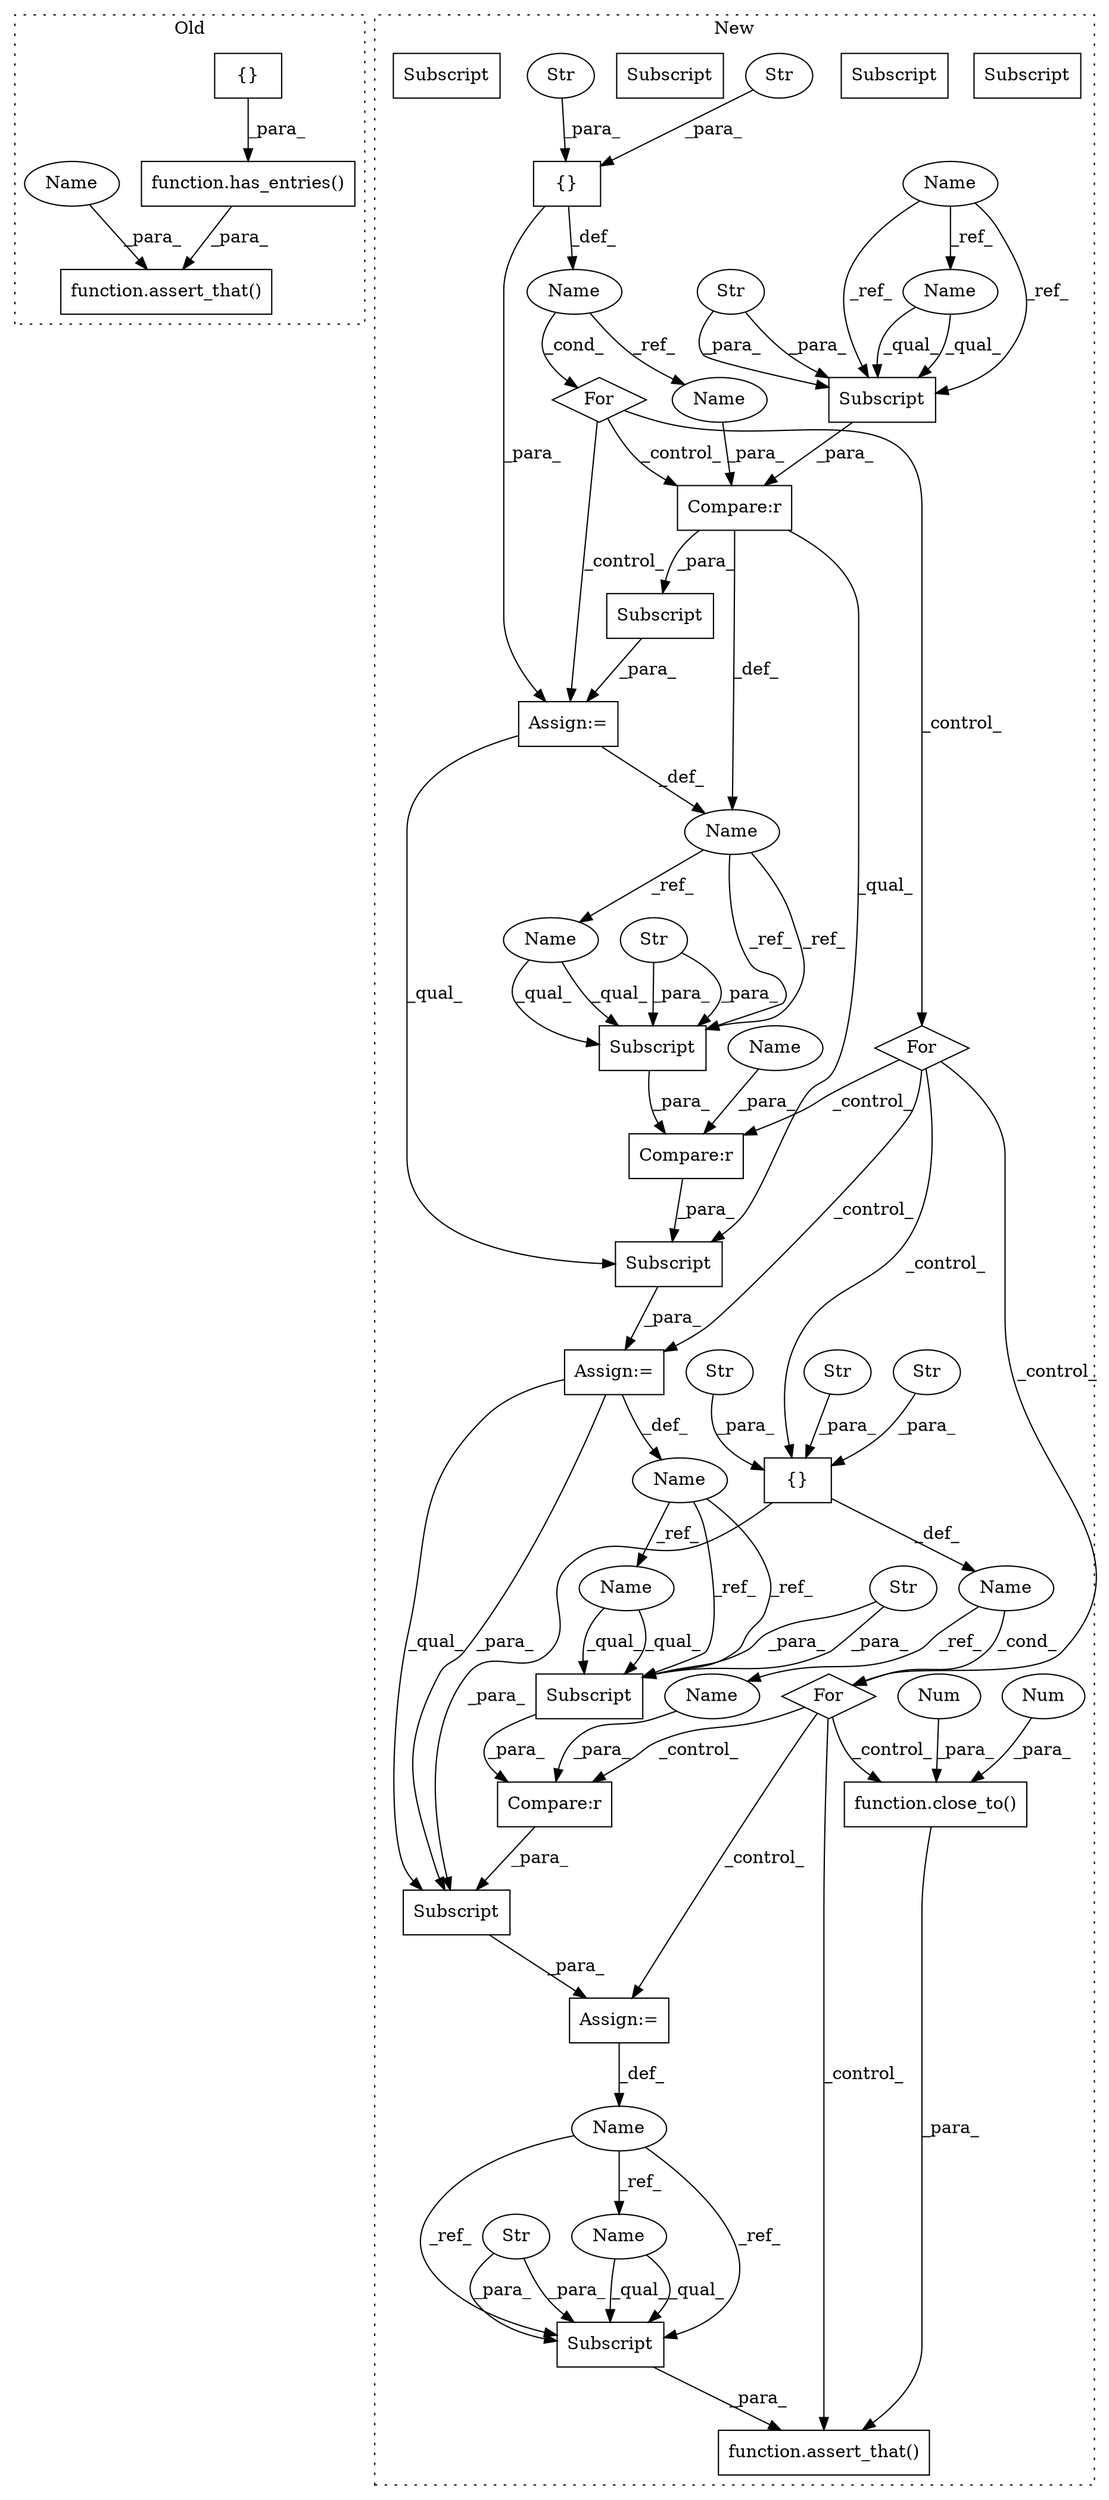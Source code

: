 digraph G {
subgraph cluster0 {
1 [label="function.has_entries()" a="75" s="1732,1937" l="12,1" shape="box"];
5 [label="function.assert_that()" a="75" s="1712,1938" l="12,1" shape="box"];
9 [label="{}" a="95" s="1744,1931" l="10,6" shape="box"];
52 [label="Name" a="87" s="1724" l="6" shape="ellipse"];
label = "Old";
style="dotted";
}
subgraph cluster1 {
2 [label="For" a="107" s="2802,2875" l="4,18" shape="diamond"];
3 [label="Name" a="87" s="2585" l="7" shape="ellipse"];
4 [label="function.close_to()" a="75" s="3001,3016" l="9,1" shape="box"];
6 [label="function.assert_that()" a="75" s="2967,3017" l="12,1" shape="box"];
7 [label="Name" a="87" s="2893" l="10" shape="ellipse"];
8 [label="Subscript" a="63" s="2979,0" l="19,0" shape="box"];
10 [label="{}" a="59" s="2596,2612" l="1,0" shape="box"];
11 [label="Compare:r" a="40" s="2920" l="29" shape="box"];
12 [label="Name" a="87" s="2726" l="9" shape="ellipse"];
13 [label="Subscript" a="63" s="2920,0" l="19,0" shape="box"];
14 [label="{}" a="59" s="2816,2874" l="1,0" shape="box"];
15 [label="Subscript" a="63" s="2637,0" l="40,0" shape="box"];
16 [label="Str" a="66" s="2605" l="7" shape="ellipse"];
17 [label="Str" a="66" s="2930" l="8" shape="ellipse"];
18 [label="Subscript" a="63" s="2906,0" l="44,0" shape="box"];
19 [label="Compare:r" a="40" s="2648" l="28" shape="box"];
20 [label="Subscript" a="63" s="2648,0" l="17,0" shape="box"];
21 [label="Name" a="87" s="2519" l="6" shape="ellipse"];
22 [label="Str" a="66" s="2655" l="9" shape="ellipse"];
23 [label="Str" a="66" s="2856" l="18" shape="ellipse"];
24 [label="Str" a="66" s="2990" l="7" shape="ellipse"];
25 [label="Str" a="66" s="2817" l="14" shape="ellipse"];
26 [label="Str" a="66" s="2597" l="6" shape="ellipse"];
27 [label="Name" a="87" s="2806" l="6" shape="ellipse"];
28 [label="For" a="107" s="2581,2613" l="4,10" shape="diamond"];
29 [label="Num" a="76" s="3013" l="3" shape="ellipse"];
30 [label="Num" a="76" s="3010" l="1" shape="ellipse"];
31 [label="Assign:=" a="68" s="2903" l="3" shape="box"];
32 [label="Assign:=" a="68" s="2634" l="3" shape="box"];
33 [label="Subscript" a="63" s="2738,0" l="51,0" shape="box"];
34 [label="Str" a="66" s="2833" l="21" shape="ellipse"];
35 [label="Compare:r" a="40" s="2754" l="34" shape="box"];
36 [label="Name" a="87" s="2623" l="11" shape="ellipse"];
37 [label="Subscript" a="63" s="2754,0" l="20,0" shape="box"];
38 [label="Str" a="66" s="2766" l="7" shape="ellipse"];
39 [label="For" a="107" s="2686,2712" l="4,14" shape="diamond"];
40 [label="Assign:=" a="68" s="2735" l="3" shape="box"];
41 [label="Name" a="87" s="2669" l="7" shape="ellipse"];
42 [label="Name" a="87" s="2920" l="9" shape="ellipse"];
43 [label="Subscript" a="63" s="2920,0" l="19,0" shape="box"];
44 [label="Name" a="87" s="2943" l="6" shape="ellipse"];
45 [label="Name" a="87" s="2778" l="10" shape="ellipse"];
46 [label="Subscript" a="63" s="2648,0" l="17,0" shape="box"];
47 [label="Name" a="87" s="2648" l="6" shape="ellipse"];
48 [label="Subscript" a="63" s="2754,0" l="20,0" shape="box"];
49 [label="Name" a="87" s="2754" l="11" shape="ellipse"];
50 [label="Name" a="87" s="2979" l="10" shape="ellipse"];
51 [label="Subscript" a="63" s="2979,0" l="19,0" shape="box"];
label = "New";
style="dotted";
}
1 -> 5 [label="_para_"];
2 -> 11 [label="_control_"];
2 -> 4 [label="_control_"];
2 -> 31 [label="_control_"];
2 -> 6 [label="_control_"];
3 -> 41 [label="_ref_"];
3 -> 28 [label="_cond_"];
4 -> 6 [label="_para_"];
7 -> 51 [label="_ref_"];
7 -> 50 [label="_ref_"];
7 -> 51 [label="_ref_"];
9 -> 1 [label="_para_"];
10 -> 3 [label="_def_"];
10 -> 32 [label="_para_"];
11 -> 18 [label="_para_"];
12 -> 42 [label="_ref_"];
12 -> 43 [label="_ref_"];
12 -> 43 [label="_ref_"];
14 -> 27 [label="_def_"];
14 -> 18 [label="_para_"];
15 -> 32 [label="_para_"];
16 -> 10 [label="_para_"];
17 -> 43 [label="_para_"];
17 -> 43 [label="_para_"];
18 -> 31 [label="_para_"];
19 -> 15 [label="_para_"];
19 -> 33 [label="_qual_"];
19 -> 36 [label="_def_"];
21 -> 46 [label="_ref_"];
21 -> 47 [label="_ref_"];
21 -> 46 [label="_ref_"];
22 -> 46 [label="_para_"];
22 -> 46 [label="_para_"];
23 -> 14 [label="_para_"];
24 -> 51 [label="_para_"];
24 -> 51 [label="_para_"];
25 -> 14 [label="_para_"];
26 -> 10 [label="_para_"];
27 -> 2 [label="_cond_"];
27 -> 44 [label="_ref_"];
28 -> 39 [label="_control_"];
28 -> 19 [label="_control_"];
28 -> 32 [label="_control_"];
29 -> 4 [label="_para_"];
30 -> 4 [label="_para_"];
31 -> 7 [label="_def_"];
32 -> 36 [label="_def_"];
32 -> 33 [label="_qual_"];
33 -> 40 [label="_para_"];
34 -> 14 [label="_para_"];
35 -> 33 [label="_para_"];
36 -> 48 [label="_ref_"];
36 -> 49 [label="_ref_"];
36 -> 48 [label="_ref_"];
38 -> 48 [label="_para_"];
38 -> 48 [label="_para_"];
39 -> 35 [label="_control_"];
39 -> 14 [label="_control_"];
39 -> 2 [label="_control_"];
39 -> 40 [label="_control_"];
40 -> 18 [label="_qual_"];
40 -> 18 [label="_para_"];
40 -> 12 [label="_def_"];
41 -> 19 [label="_para_"];
42 -> 43 [label="_qual_"];
42 -> 43 [label="_qual_"];
43 -> 11 [label="_para_"];
44 -> 11 [label="_para_"];
45 -> 35 [label="_para_"];
46 -> 19 [label="_para_"];
47 -> 46 [label="_qual_"];
47 -> 46 [label="_qual_"];
48 -> 35 [label="_para_"];
49 -> 48 [label="_qual_"];
49 -> 48 [label="_qual_"];
50 -> 51 [label="_qual_"];
50 -> 51 [label="_qual_"];
51 -> 6 [label="_para_"];
52 -> 5 [label="_para_"];
}